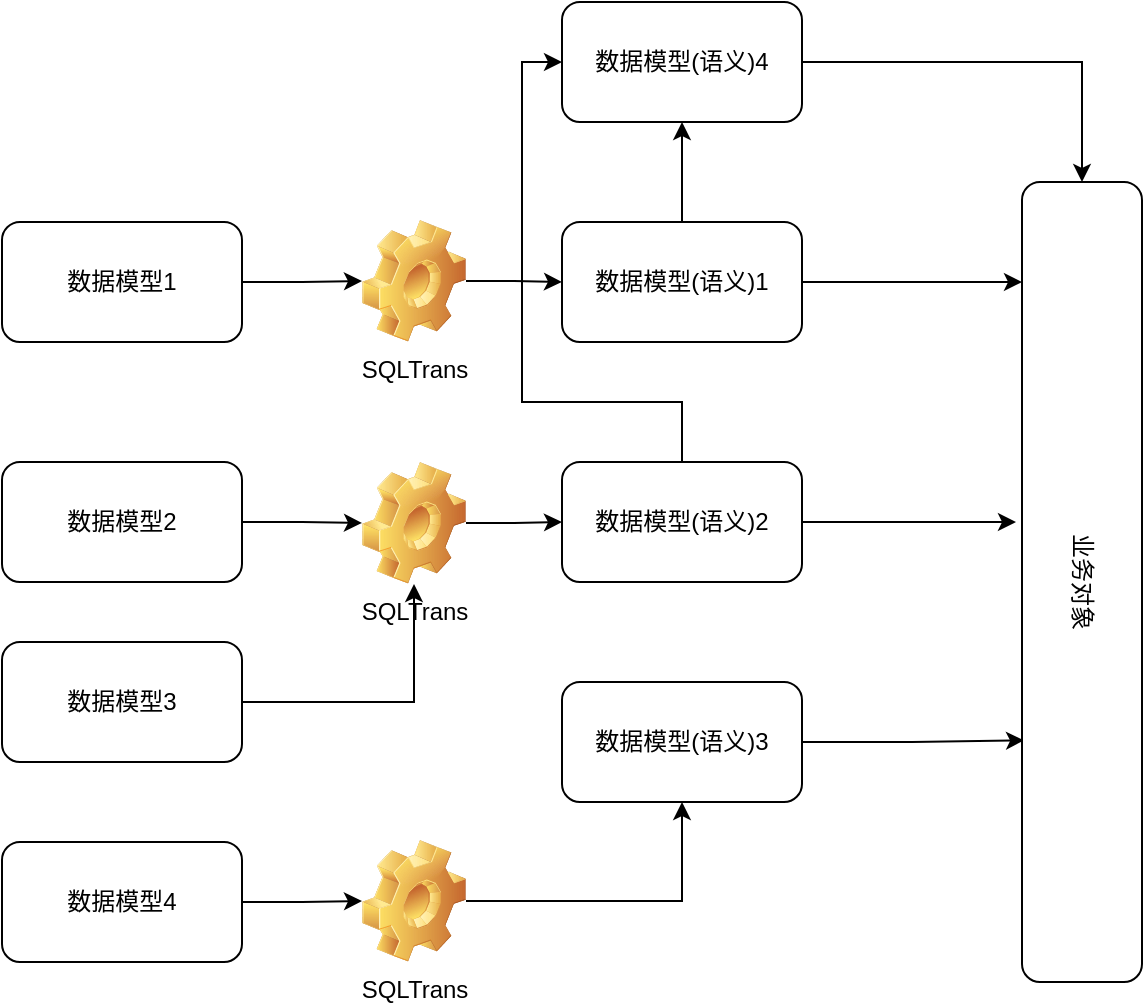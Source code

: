 <mxfile version="20.2.8" type="github">
  <diagram id="C5RBs43oDa-KdzZeNtuy" name="Page-1">
    <mxGraphModel dx="1137" dy="675" grid="1" gridSize="10" guides="1" tooltips="1" connect="1" arrows="1" fold="1" page="1" pageScale="1" pageWidth="827" pageHeight="1169" math="0" shadow="0">
      <root>
        <mxCell id="WIyWlLk6GJQsqaUBKTNV-0" />
        <mxCell id="WIyWlLk6GJQsqaUBKTNV-1" parent="WIyWlLk6GJQsqaUBKTNV-0" />
        <mxCell id="zjRNm9E4jq13y90J1vWg-21" style="edgeStyle=orthogonalEdgeStyle;rounded=0;orthogonalLoop=1;jettySize=auto;html=1;exitX=1;exitY=0.5;exitDx=0;exitDy=0;entryX=0;entryY=0.5;entryDx=0;entryDy=0;" edge="1" parent="WIyWlLk6GJQsqaUBKTNV-1" source="zjRNm9E4jq13y90J1vWg-6" target="zjRNm9E4jq13y90J1vWg-10">
          <mxGeometry relative="1" as="geometry" />
        </mxCell>
        <mxCell id="zjRNm9E4jq13y90J1vWg-6" value="数据模型2" style="rounded=1;whiteSpace=wrap;html=1;" vertex="1" parent="WIyWlLk6GJQsqaUBKTNV-1">
          <mxGeometry x="120" y="300" width="120" height="60" as="geometry" />
        </mxCell>
        <mxCell id="zjRNm9E4jq13y90J1vWg-22" style="edgeStyle=orthogonalEdgeStyle;rounded=0;orthogonalLoop=1;jettySize=auto;html=1;" edge="1" parent="WIyWlLk6GJQsqaUBKTNV-1" source="zjRNm9E4jq13y90J1vWg-7" target="zjRNm9E4jq13y90J1vWg-10">
          <mxGeometry relative="1" as="geometry" />
        </mxCell>
        <mxCell id="zjRNm9E4jq13y90J1vWg-7" value="数据模型3" style="rounded=1;whiteSpace=wrap;html=1;" vertex="1" parent="WIyWlLk6GJQsqaUBKTNV-1">
          <mxGeometry x="120" y="390" width="120" height="60" as="geometry" />
        </mxCell>
        <mxCell id="zjRNm9E4jq13y90J1vWg-19" style="edgeStyle=orthogonalEdgeStyle;rounded=0;orthogonalLoop=1;jettySize=auto;html=1;exitX=1;exitY=0.5;exitDx=0;exitDy=0;" edge="1" parent="WIyWlLk6GJQsqaUBKTNV-1" source="zjRNm9E4jq13y90J1vWg-9" target="zjRNm9E4jq13y90J1vWg-18">
          <mxGeometry relative="1" as="geometry" />
        </mxCell>
        <mxCell id="zjRNm9E4jq13y90J1vWg-9" value="数据模型1" style="rounded=1;whiteSpace=wrap;html=1;" vertex="1" parent="WIyWlLk6GJQsqaUBKTNV-1">
          <mxGeometry x="120" y="180" width="120" height="60" as="geometry" />
        </mxCell>
        <mxCell id="zjRNm9E4jq13y90J1vWg-23" style="edgeStyle=orthogonalEdgeStyle;rounded=0;orthogonalLoop=1;jettySize=auto;html=1;exitX=1;exitY=0.5;exitDx=0;exitDy=0;" edge="1" parent="WIyWlLk6GJQsqaUBKTNV-1" source="zjRNm9E4jq13y90J1vWg-10" target="zjRNm9E4jq13y90J1vWg-14">
          <mxGeometry relative="1" as="geometry" />
        </mxCell>
        <mxCell id="zjRNm9E4jq13y90J1vWg-10" value="SQLTrans" style="shape=image;html=1;verticalLabelPosition=bottom;verticalAlign=top;imageAspect=1;aspect=fixed;image=img/clipart/Gear_128x128.png" vertex="1" parent="WIyWlLk6GJQsqaUBKTNV-1">
          <mxGeometry x="300" y="300" width="52" height="61" as="geometry" />
        </mxCell>
        <mxCell id="zjRNm9E4jq13y90J1vWg-27" style="edgeStyle=orthogonalEdgeStyle;rounded=0;orthogonalLoop=1;jettySize=auto;html=1;exitX=1;exitY=0.5;exitDx=0;exitDy=0;entryX=0.425;entryY=1.05;entryDx=0;entryDy=0;entryPerimeter=0;" edge="1" parent="WIyWlLk6GJQsqaUBKTNV-1" source="zjRNm9E4jq13y90J1vWg-14" target="zjRNm9E4jq13y90J1vWg-25">
          <mxGeometry relative="1" as="geometry" />
        </mxCell>
        <mxCell id="zjRNm9E4jq13y90J1vWg-38" style="edgeStyle=orthogonalEdgeStyle;rounded=0;orthogonalLoop=1;jettySize=auto;html=1;exitX=0.5;exitY=0;exitDx=0;exitDy=0;entryX=0;entryY=0.5;entryDx=0;entryDy=0;" edge="1" parent="WIyWlLk6GJQsqaUBKTNV-1" source="zjRNm9E4jq13y90J1vWg-14" target="zjRNm9E4jq13y90J1vWg-34">
          <mxGeometry relative="1" as="geometry">
            <Array as="points">
              <mxPoint x="460" y="270" />
              <mxPoint x="380" y="270" />
              <mxPoint x="380" y="100" />
            </Array>
          </mxGeometry>
        </mxCell>
        <mxCell id="zjRNm9E4jq13y90J1vWg-14" value="数据模型(语义)2" style="rounded=1;whiteSpace=wrap;html=1;" vertex="1" parent="WIyWlLk6GJQsqaUBKTNV-1">
          <mxGeometry x="400" y="300" width="120" height="60" as="geometry" />
        </mxCell>
        <mxCell id="zjRNm9E4jq13y90J1vWg-26" style="edgeStyle=orthogonalEdgeStyle;rounded=0;orthogonalLoop=1;jettySize=auto;html=1;exitX=1;exitY=0.5;exitDx=0;exitDy=0;entryX=0.125;entryY=1;entryDx=0;entryDy=0;entryPerimeter=0;" edge="1" parent="WIyWlLk6GJQsqaUBKTNV-1" source="zjRNm9E4jq13y90J1vWg-15" target="zjRNm9E4jq13y90J1vWg-25">
          <mxGeometry relative="1" as="geometry">
            <mxPoint x="620" y="210" as="targetPoint" />
          </mxGeometry>
        </mxCell>
        <mxCell id="zjRNm9E4jq13y90J1vWg-35" style="edgeStyle=orthogonalEdgeStyle;rounded=0;orthogonalLoop=1;jettySize=auto;html=1;exitX=0.5;exitY=0;exitDx=0;exitDy=0;entryX=0.5;entryY=1;entryDx=0;entryDy=0;" edge="1" parent="WIyWlLk6GJQsqaUBKTNV-1" source="zjRNm9E4jq13y90J1vWg-15" target="zjRNm9E4jq13y90J1vWg-34">
          <mxGeometry relative="1" as="geometry" />
        </mxCell>
        <mxCell id="zjRNm9E4jq13y90J1vWg-15" value="数据模型(语义)1" style="rounded=1;whiteSpace=wrap;html=1;" vertex="1" parent="WIyWlLk6GJQsqaUBKTNV-1">
          <mxGeometry x="400" y="180" width="120" height="60" as="geometry" />
        </mxCell>
        <mxCell id="zjRNm9E4jq13y90J1vWg-20" style="edgeStyle=orthogonalEdgeStyle;rounded=0;orthogonalLoop=1;jettySize=auto;html=1;exitX=1;exitY=0.5;exitDx=0;exitDy=0;entryX=0;entryY=0.5;entryDx=0;entryDy=0;" edge="1" parent="WIyWlLk6GJQsqaUBKTNV-1" source="zjRNm9E4jq13y90J1vWg-18" target="zjRNm9E4jq13y90J1vWg-15">
          <mxGeometry relative="1" as="geometry" />
        </mxCell>
        <mxCell id="zjRNm9E4jq13y90J1vWg-18" value="SQLTrans" style="shape=image;html=1;verticalLabelPosition=bottom;verticalAlign=top;imageAspect=1;aspect=fixed;image=img/clipart/Gear_128x128.png" vertex="1" parent="WIyWlLk6GJQsqaUBKTNV-1">
          <mxGeometry x="300" y="179" width="52" height="61" as="geometry" />
        </mxCell>
        <mxCell id="zjRNm9E4jq13y90J1vWg-28" style="edgeStyle=orthogonalEdgeStyle;rounded=0;orthogonalLoop=1;jettySize=auto;html=1;exitX=1;exitY=0.5;exitDx=0;exitDy=0;entryX=0.698;entryY=0.983;entryDx=0;entryDy=0;entryPerimeter=0;" edge="1" parent="WIyWlLk6GJQsqaUBKTNV-1" source="zjRNm9E4jq13y90J1vWg-24" target="zjRNm9E4jq13y90J1vWg-25">
          <mxGeometry relative="1" as="geometry">
            <mxPoint x="620" y="440" as="targetPoint" />
          </mxGeometry>
        </mxCell>
        <mxCell id="zjRNm9E4jq13y90J1vWg-24" value="数据模型(语义)3" style="rounded=1;whiteSpace=wrap;html=1;" vertex="1" parent="WIyWlLk6GJQsqaUBKTNV-1">
          <mxGeometry x="400" y="410" width="120" height="60" as="geometry" />
        </mxCell>
        <mxCell id="zjRNm9E4jq13y90J1vWg-25" value="业务对象" style="rounded=1;whiteSpace=wrap;html=1;rotation=90;" vertex="1" parent="WIyWlLk6GJQsqaUBKTNV-1">
          <mxGeometry x="460" y="330" width="400" height="60" as="geometry" />
        </mxCell>
        <mxCell id="zjRNm9E4jq13y90J1vWg-32" style="edgeStyle=orthogonalEdgeStyle;rounded=0;orthogonalLoop=1;jettySize=auto;html=1;exitX=1;exitY=0.5;exitDx=0;exitDy=0;entryX=0;entryY=0.5;entryDx=0;entryDy=0;" edge="1" parent="WIyWlLk6GJQsqaUBKTNV-1" source="zjRNm9E4jq13y90J1vWg-29" target="zjRNm9E4jq13y90J1vWg-31">
          <mxGeometry relative="1" as="geometry" />
        </mxCell>
        <mxCell id="zjRNm9E4jq13y90J1vWg-29" value="数据模型4" style="rounded=1;whiteSpace=wrap;html=1;" vertex="1" parent="WIyWlLk6GJQsqaUBKTNV-1">
          <mxGeometry x="120" y="490" width="120" height="60" as="geometry" />
        </mxCell>
        <mxCell id="zjRNm9E4jq13y90J1vWg-33" style="edgeStyle=orthogonalEdgeStyle;rounded=0;orthogonalLoop=1;jettySize=auto;html=1;exitX=1;exitY=0.5;exitDx=0;exitDy=0;entryX=0.5;entryY=1;entryDx=0;entryDy=0;" edge="1" parent="WIyWlLk6GJQsqaUBKTNV-1" source="zjRNm9E4jq13y90J1vWg-31" target="zjRNm9E4jq13y90J1vWg-24">
          <mxGeometry relative="1" as="geometry" />
        </mxCell>
        <mxCell id="zjRNm9E4jq13y90J1vWg-31" value="SQLTrans" style="shape=image;html=1;verticalLabelPosition=bottom;verticalAlign=top;imageAspect=1;aspect=fixed;image=img/clipart/Gear_128x128.png" vertex="1" parent="WIyWlLk6GJQsqaUBKTNV-1">
          <mxGeometry x="300" y="489" width="52" height="61" as="geometry" />
        </mxCell>
        <mxCell id="zjRNm9E4jq13y90J1vWg-40" style="edgeStyle=orthogonalEdgeStyle;rounded=0;orthogonalLoop=1;jettySize=auto;html=1;exitX=1;exitY=0.5;exitDx=0;exitDy=0;entryX=0;entryY=0.5;entryDx=0;entryDy=0;" edge="1" parent="WIyWlLk6GJQsqaUBKTNV-1" source="zjRNm9E4jq13y90J1vWg-34" target="zjRNm9E4jq13y90J1vWg-25">
          <mxGeometry relative="1" as="geometry" />
        </mxCell>
        <mxCell id="zjRNm9E4jq13y90J1vWg-34" value="数据模型(语义)4" style="rounded=1;whiteSpace=wrap;html=1;" vertex="1" parent="WIyWlLk6GJQsqaUBKTNV-1">
          <mxGeometry x="400" y="70" width="120" height="60" as="geometry" />
        </mxCell>
      </root>
    </mxGraphModel>
  </diagram>
</mxfile>
